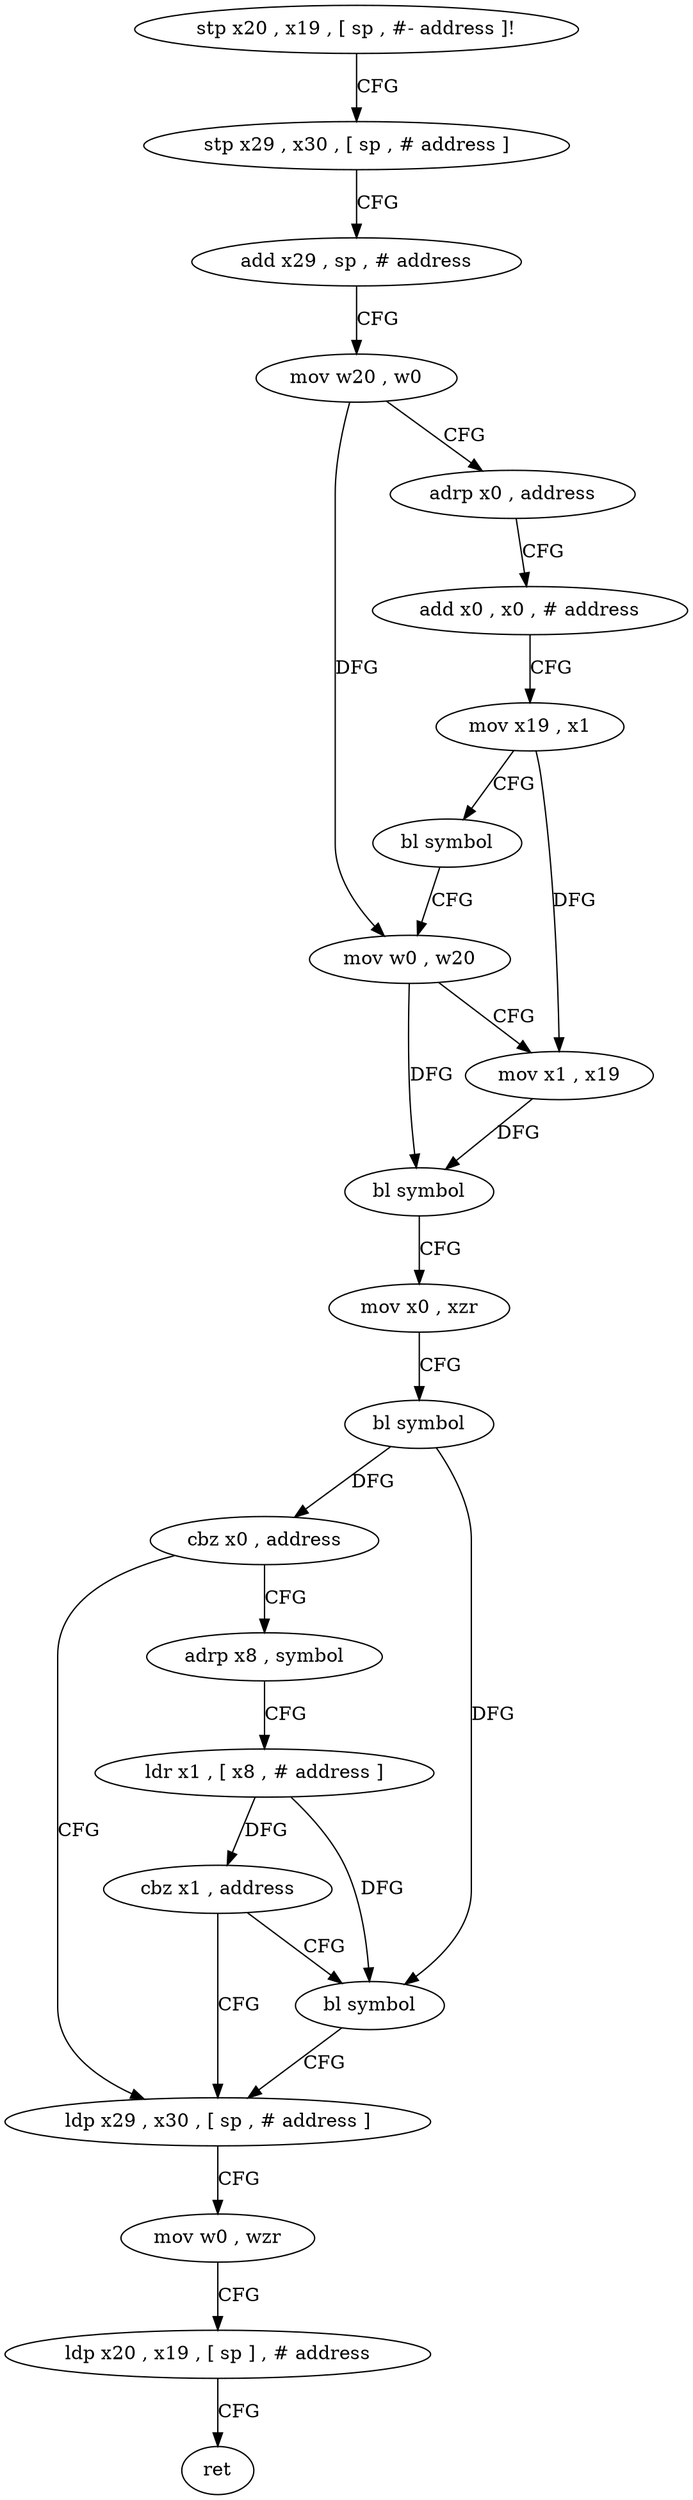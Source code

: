 digraph "func" {
"4217060" [label = "stp x20 , x19 , [ sp , #- address ]!" ]
"4217064" [label = "stp x29 , x30 , [ sp , # address ]" ]
"4217068" [label = "add x29 , sp , # address" ]
"4217072" [label = "mov w20 , w0" ]
"4217076" [label = "adrp x0 , address" ]
"4217080" [label = "add x0 , x0 , # address" ]
"4217084" [label = "mov x19 , x1" ]
"4217088" [label = "bl symbol" ]
"4217092" [label = "mov w0 , w20" ]
"4217096" [label = "mov x1 , x19" ]
"4217100" [label = "bl symbol" ]
"4217104" [label = "mov x0 , xzr" ]
"4217108" [label = "bl symbol" ]
"4217112" [label = "cbz x0 , address" ]
"4217132" [label = "ldp x29 , x30 , [ sp , # address ]" ]
"4217116" [label = "adrp x8 , symbol" ]
"4217136" [label = "mov w0 , wzr" ]
"4217140" [label = "ldp x20 , x19 , [ sp ] , # address" ]
"4217144" [label = "ret" ]
"4217120" [label = "ldr x1 , [ x8 , # address ]" ]
"4217124" [label = "cbz x1 , address" ]
"4217128" [label = "bl symbol" ]
"4217060" -> "4217064" [ label = "CFG" ]
"4217064" -> "4217068" [ label = "CFG" ]
"4217068" -> "4217072" [ label = "CFG" ]
"4217072" -> "4217076" [ label = "CFG" ]
"4217072" -> "4217092" [ label = "DFG" ]
"4217076" -> "4217080" [ label = "CFG" ]
"4217080" -> "4217084" [ label = "CFG" ]
"4217084" -> "4217088" [ label = "CFG" ]
"4217084" -> "4217096" [ label = "DFG" ]
"4217088" -> "4217092" [ label = "CFG" ]
"4217092" -> "4217096" [ label = "CFG" ]
"4217092" -> "4217100" [ label = "DFG" ]
"4217096" -> "4217100" [ label = "DFG" ]
"4217100" -> "4217104" [ label = "CFG" ]
"4217104" -> "4217108" [ label = "CFG" ]
"4217108" -> "4217112" [ label = "DFG" ]
"4217108" -> "4217128" [ label = "DFG" ]
"4217112" -> "4217132" [ label = "CFG" ]
"4217112" -> "4217116" [ label = "CFG" ]
"4217132" -> "4217136" [ label = "CFG" ]
"4217116" -> "4217120" [ label = "CFG" ]
"4217136" -> "4217140" [ label = "CFG" ]
"4217140" -> "4217144" [ label = "CFG" ]
"4217120" -> "4217124" [ label = "DFG" ]
"4217120" -> "4217128" [ label = "DFG" ]
"4217124" -> "4217132" [ label = "CFG" ]
"4217124" -> "4217128" [ label = "CFG" ]
"4217128" -> "4217132" [ label = "CFG" ]
}

